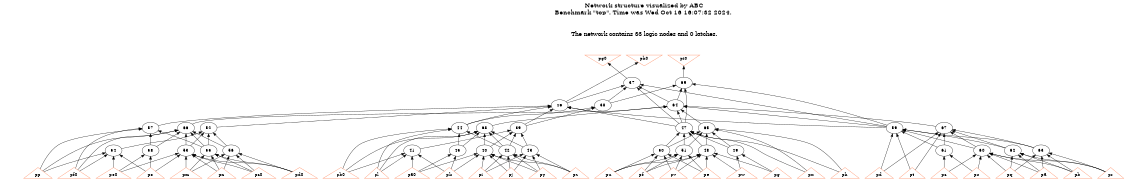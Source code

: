 # Network structure generated by ABC

digraph network {
size = "7.5,10";
center = true;
edge [dir = back];

{
  node [shape = plaintext];
  edge [style = invis];
  LevelTitle1 [label=""];
  LevelTitle2 [label=""];
  Level5 [label = ""];
  Level4 [label = ""];
  Level3 [label = ""];
  Level2 [label = ""];
  Level1 [label = ""];
  Level0 [label = ""];
  LevelTitle1 ->  LevelTitle2 ->  Level5 ->  Level4 ->  Level3 ->  Level2 ->  Level1 ->  Level0;
}

{
  rank = same;
  LevelTitle1;
  title1 [shape=plaintext,
          fontsize=20,
          fontname = "Times-Roman",
          label="Network structure visualized by ABC\nBenchmark \"top\". Time was Wed Oct 16 16:07:32 2024. "
         ];
}

{
  rank = same;
  LevelTitle2;
  title2 [shape=plaintext,
          fontsize=18,
          fontname = "Times-Roman",
          label="The network contains 33 logic nodes and 0 latches.\n"
         ];
}

{
  rank = same;
  Level5;
  Node33 [label = "pg0", shape = invtriangle, color = coral, fillcolor = coral];
  Node34 [label = "ph0", shape = invtriangle, color = coral, fillcolor = coral];
  Node35 [label = "pi0", shape = invtriangle, color = coral, fillcolor = coral];
}

{
  rank = same;
  Level4;
  Node37 [label = "37\n", shape = ellipse];
  Node69 [label = "69\n", shape = ellipse];
}

{
  rank = same;
  Level3;
  Node38 [label = "38\n", shape = ellipse];
  Node46 [label = "46\n", shape = ellipse];
  Node64 [label = "64\n", shape = ellipse];
}

{
  rank = same;
  Level2;
  Node39 [label = "39\n", shape = ellipse];
  Node44 [label = "44\n", shape = ellipse];
  Node47 [label = "47\n", shape = ellipse];
  Node52 [label = "52\n", shape = ellipse];
  Node57 [label = "57\n", shape = ellipse];
  Node59 [label = "59\n", shape = ellipse];
  Node65 [label = "65\n", shape = ellipse];
  Node66 [label = "66\n", shape = ellipse];
  Node67 [label = "67\n", shape = ellipse];
  Node68 [label = "68\n", shape = ellipse];
}

{
  rank = same;
  Level1;
  Node40 [label = "40\n", shape = ellipse];
  Node41 [label = "41\n", shape = ellipse];
  Node42 [label = "42\n", shape = ellipse];
  Node43 [label = "43\n", shape = ellipse];
  Node45 [label = "45\n", shape = ellipse];
  Node48 [label = "48\n", shape = ellipse];
  Node49 [label = "49\n", shape = ellipse];
  Node50 [label = "50\n", shape = ellipse];
  Node51 [label = "51\n", shape = ellipse];
  Node53 [label = "53\n", shape = ellipse];
  Node54 [label = "54\n", shape = ellipse];
  Node55 [label = "55\n", shape = ellipse];
  Node56 [label = "56\n", shape = ellipse];
  Node58 [label = "58\n", shape = ellipse];
  Node60 [label = "60\n", shape = ellipse];
  Node61 [label = "61\n", shape = ellipse];
  Node62 [label = "62\n", shape = ellipse];
  Node63 [label = "63\n", shape = ellipse];
}

{
  rank = same;
  Level0;
  Node1 [label = "pp", shape = triangle, color = coral, fillcolor = coral];
  Node2 [label = "pa0", shape = triangle, color = coral, fillcolor = coral];
  Node3 [label = "pq", shape = triangle, color = coral, fillcolor = coral];
  Node4 [label = "pb0", shape = triangle, color = coral, fillcolor = coral];
  Node5 [label = "pr", shape = triangle, color = coral, fillcolor = coral];
  Node6 [label = "pc0", shape = triangle, color = coral, fillcolor = coral];
  Node7 [label = "ps", shape = triangle, color = coral, fillcolor = coral];
  Node8 [label = "pd0", shape = triangle, color = coral, fillcolor = coral];
  Node9 [label = "pt", shape = triangle, color = coral, fillcolor = coral];
  Node10 [label = "pe0", shape = triangle, color = coral, fillcolor = coral];
  Node11 [label = "pu", shape = triangle, color = coral, fillcolor = coral];
  Node12 [label = "pf0", shape = triangle, color = coral, fillcolor = coral];
  Node13 [label = "pv", shape = triangle, color = coral, fillcolor = coral];
  Node14 [label = "pw", shape = triangle, color = coral, fillcolor = coral];
  Node15 [label = "px", shape = triangle, color = coral, fillcolor = coral];
  Node16 [label = "py", shape = triangle, color = coral, fillcolor = coral];
  Node17 [label = "pz", shape = triangle, color = coral, fillcolor = coral];
  Node18 [label = "pa", shape = triangle, color = coral, fillcolor = coral];
  Node19 [label = "pb", shape = triangle, color = coral, fillcolor = coral];
  Node20 [label = "pc", shape = triangle, color = coral, fillcolor = coral];
  Node21 [label = "pd", shape = triangle, color = coral, fillcolor = coral];
  Node22 [label = "pe", shape = triangle, color = coral, fillcolor = coral];
  Node23 [label = "pf", shape = triangle, color = coral, fillcolor = coral];
  Node24 [label = "pg", shape = triangle, color = coral, fillcolor = coral];
  Node25 [label = "ph", shape = triangle, color = coral, fillcolor = coral];
  Node26 [label = "pi", shape = triangle, color = coral, fillcolor = coral];
  Node27 [label = "pj", shape = triangle, color = coral, fillcolor = coral];
  Node28 [label = "pk", shape = triangle, color = coral, fillcolor = coral];
  Node29 [label = "pl", shape = triangle, color = coral, fillcolor = coral];
  Node30 [label = "pm", shape = triangle, color = coral, fillcolor = coral];
  Node31 [label = "pn", shape = triangle, color = coral, fillcolor = coral];
  Node32 [label = "po", shape = triangle, color = coral, fillcolor = coral];
}

title1 -> title2 [style = invis];
title2 -> Node33 [style = invis];
title2 -> Node34 [style = invis];
title2 -> Node35 [style = invis];
Node33 -> Node34 [style = invis];
Node34 -> Node35 [style = invis];
Node33 -> Node37 [style = solid];
Node34 -> Node46 [style = solid];
Node35 -> Node69 [style = solid];
Node37 -> Node38 [style = solid];
Node37 -> Node46 [style = solid];
Node37 -> Node64 [style = solid];
Node37 -> Node47 [style = solid];
Node37 -> Node59 [style = solid];
Node38 -> Node39 [style = solid];
Node38 -> Node44 [style = solid];
Node39 -> Node40 [style = solid];
Node39 -> Node41 [style = solid];
Node39 -> Node42 [style = solid];
Node39 -> Node43 [style = solid];
Node40 -> Node2 [style = solid];
Node40 -> Node16 [style = solid];
Node40 -> Node17 [style = solid];
Node40 -> Node26 [style = solid];
Node40 -> Node27 [style = solid];
Node40 -> Node28 [style = solid];
Node41 -> Node2 [style = solid];
Node41 -> Node4 [style = solid];
Node41 -> Node28 [style = solid];
Node41 -> Node29 [style = solid];
Node42 -> Node16 [style = solid];
Node42 -> Node17 [style = solid];
Node42 -> Node26 [style = solid];
Node42 -> Node27 [style = solid];
Node43 -> Node16 [style = solid];
Node43 -> Node17 [style = solid];
Node43 -> Node26 [style = solid];
Node43 -> Node27 [style = solid];
Node44 -> Node45 [style = solid];
Node44 -> Node42 [style = solid];
Node44 -> Node4 [style = solid];
Node44 -> Node29 [style = solid];
Node45 -> Node2 [style = solid];
Node45 -> Node28 [style = solid];
Node46 -> Node47 [style = solid];
Node46 -> Node52 [style = solid];
Node46 -> Node57 [style = solid];
Node46 -> Node59 [style = solid];
Node46 -> Node39 [style = solid];
Node46 -> Node44 [style = solid];
Node47 -> Node48 [style = solid];
Node47 -> Node49 [style = solid];
Node47 -> Node50 [style = solid];
Node47 -> Node51 [style = solid];
Node47 -> Node15 [style = solid];
Node47 -> Node25 [style = solid];
Node48 -> Node11 [style = solid];
Node48 -> Node13 [style = solid];
Node48 -> Node14 [style = solid];
Node48 -> Node22 [style = solid];
Node48 -> Node23 [style = solid];
Node48 -> Node24 [style = solid];
Node49 -> Node14 [style = solid];
Node49 -> Node24 [style = solid];
Node50 -> Node11 [style = solid];
Node50 -> Node13 [style = solid];
Node50 -> Node22 [style = solid];
Node50 -> Node23 [style = solid];
Node51 -> Node11 [style = solid];
Node51 -> Node13 [style = solid];
Node51 -> Node22 [style = solid];
Node51 -> Node23 [style = solid];
Node52 -> Node53 [style = solid];
Node52 -> Node54 [style = solid];
Node52 -> Node55 [style = solid];
Node52 -> Node56 [style = solid];
Node53 -> Node6 [style = solid];
Node53 -> Node8 [style = solid];
Node53 -> Node10 [style = solid];
Node53 -> Node30 [style = solid];
Node53 -> Node31 [style = solid];
Node53 -> Node32 [style = solid];
Node54 -> Node1 [style = solid];
Node54 -> Node10 [style = solid];
Node54 -> Node12 [style = solid];
Node54 -> Node32 [style = solid];
Node55 -> Node6 [style = solid];
Node55 -> Node8 [style = solid];
Node55 -> Node30 [style = solid];
Node55 -> Node31 [style = solid];
Node56 -> Node6 [style = solid];
Node56 -> Node8 [style = solid];
Node56 -> Node30 [style = solid];
Node56 -> Node31 [style = solid];
Node57 -> Node58 [style = solid];
Node57 -> Node55 [style = solid];
Node57 -> Node1 [style = solid];
Node57 -> Node12 [style = solid];
Node58 -> Node10 [style = solid];
Node58 -> Node32 [style = solid];
Node59 -> Node60 [style = solid];
Node59 -> Node61 [style = solid];
Node59 -> Node62 [style = solid];
Node59 -> Node63 [style = solid];
Node59 -> Node9 [style = solid];
Node59 -> Node21 [style = solid];
Node60 -> Node3 [style = solid];
Node60 -> Node5 [style = solid];
Node60 -> Node7 [style = solid];
Node60 -> Node18 [style = solid];
Node60 -> Node19 [style = solid];
Node60 -> Node20 [style = solid];
Node61 -> Node7 [style = solid];
Node61 -> Node20 [style = solid];
Node62 -> Node3 [style = solid];
Node62 -> Node5 [style = solid];
Node62 -> Node18 [style = solid];
Node62 -> Node19 [style = solid];
Node63 -> Node3 [style = solid];
Node63 -> Node5 [style = solid];
Node63 -> Node18 [style = solid];
Node63 -> Node19 [style = solid];
Node64 -> Node65 [style = solid];
Node64 -> Node47 [style = solid];
Node64 -> Node66 [style = solid];
Node64 -> Node67 [style = solid];
Node64 -> Node59 [style = solid];
Node64 -> Node68 [style = solid];
Node65 -> Node48 [style = solid];
Node65 -> Node49 [style = solid];
Node65 -> Node50 [style = solid];
Node65 -> Node51 [style = solid];
Node65 -> Node15 [style = solid];
Node65 -> Node25 [style = solid];
Node66 -> Node53 [style = solid];
Node66 -> Node58 [style = solid];
Node66 -> Node55 [style = solid];
Node66 -> Node56 [style = solid];
Node66 -> Node1 [style = solid];
Node66 -> Node12 [style = solid];
Node67 -> Node60 [style = solid];
Node67 -> Node61 [style = solid];
Node67 -> Node62 [style = solid];
Node67 -> Node63 [style = solid];
Node67 -> Node9 [style = solid];
Node67 -> Node21 [style = solid];
Node68 -> Node40 [style = solid];
Node68 -> Node45 [style = solid];
Node68 -> Node42 [style = solid];
Node68 -> Node43 [style = solid];
Node68 -> Node4 [style = solid];
Node68 -> Node29 [style = solid];
Node69 -> Node38 [style = solid];
Node69 -> Node64 [style = solid];
Node69 -> Node47 [style = solid];
Node69 -> Node59 [style = solid];
}


